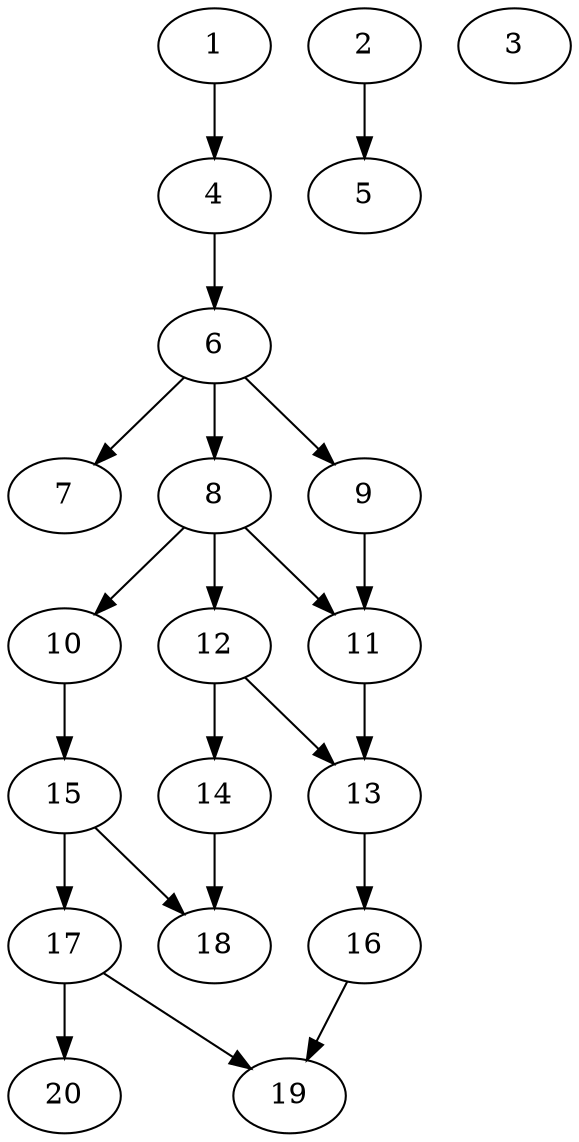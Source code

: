 // DAG automatically generated by daggen at Sat Jul 27 15:35:52 2019
// ./daggen --dot -n 20 --ccr 0.4 --fat 0.4 --regular 0.5 --density 0.6 --mindata 5242880 --maxdata 52428800 
digraph G {
  1 [size="76723200", alpha="0.06", expect_size="30689280"] 
  1 -> 4 [size ="30689280"]
  2 [size="62766080", alpha="0.02", expect_size="25106432"] 
  2 -> 5 [size ="25106432"]
  3 [size="54525440", alpha="0.05", expect_size="21810176"] 
  4 [size="81669120", alpha="0.17", expect_size="32667648"] 
  4 -> 6 [size ="32667648"]
  5 [size="124444160", alpha="0.05", expect_size="49777664"] 
  6 [size="103449600", alpha="0.19", expect_size="41379840"] 
  6 -> 7 [size ="41379840"]
  6 -> 8 [size ="41379840"]
  6 -> 9 [size ="41379840"]
  7 [size="69207040", alpha="0.07", expect_size="27682816"] 
  8 [size="71710720", alpha="0.03", expect_size="28684288"] 
  8 -> 10 [size ="28684288"]
  8 -> 11 [size ="28684288"]
  8 -> 12 [size ="28684288"]
  9 [size="120645120", alpha="0.20", expect_size="48258048"] 
  9 -> 11 [size ="48258048"]
  10 [size="91320320", alpha="0.12", expect_size="36528128"] 
  10 -> 15 [size ="36528128"]
  11 [size="112803840", alpha="0.10", expect_size="45121536"] 
  11 -> 13 [size ="45121536"]
  12 [size="28590080", alpha="0.18", expect_size="11436032"] 
  12 -> 13 [size ="11436032"]
  12 -> 14 [size ="11436032"]
  13 [size="40007680", alpha="0.19", expect_size="16003072"] 
  13 -> 16 [size ="16003072"]
  14 [size="71513600", alpha="0.17", expect_size="28605440"] 
  14 -> 18 [size ="28605440"]
  15 [size="54484480", alpha="0.19", expect_size="21793792"] 
  15 -> 17 [size ="21793792"]
  15 -> 18 [size ="21793792"]
  16 [size="85219840", alpha="0.14", expect_size="34087936"] 
  16 -> 19 [size ="34087936"]
  17 [size="78315520", alpha="0.18", expect_size="31326208"] 
  17 -> 19 [size ="31326208"]
  17 -> 20 [size ="31326208"]
  18 [size="122493440", alpha="0.03", expect_size="48997376"] 
  19 [size="23841280", alpha="0.09", expect_size="9536512"] 
  20 [size="22041600", alpha="0.09", expect_size="8816640"] 
}
